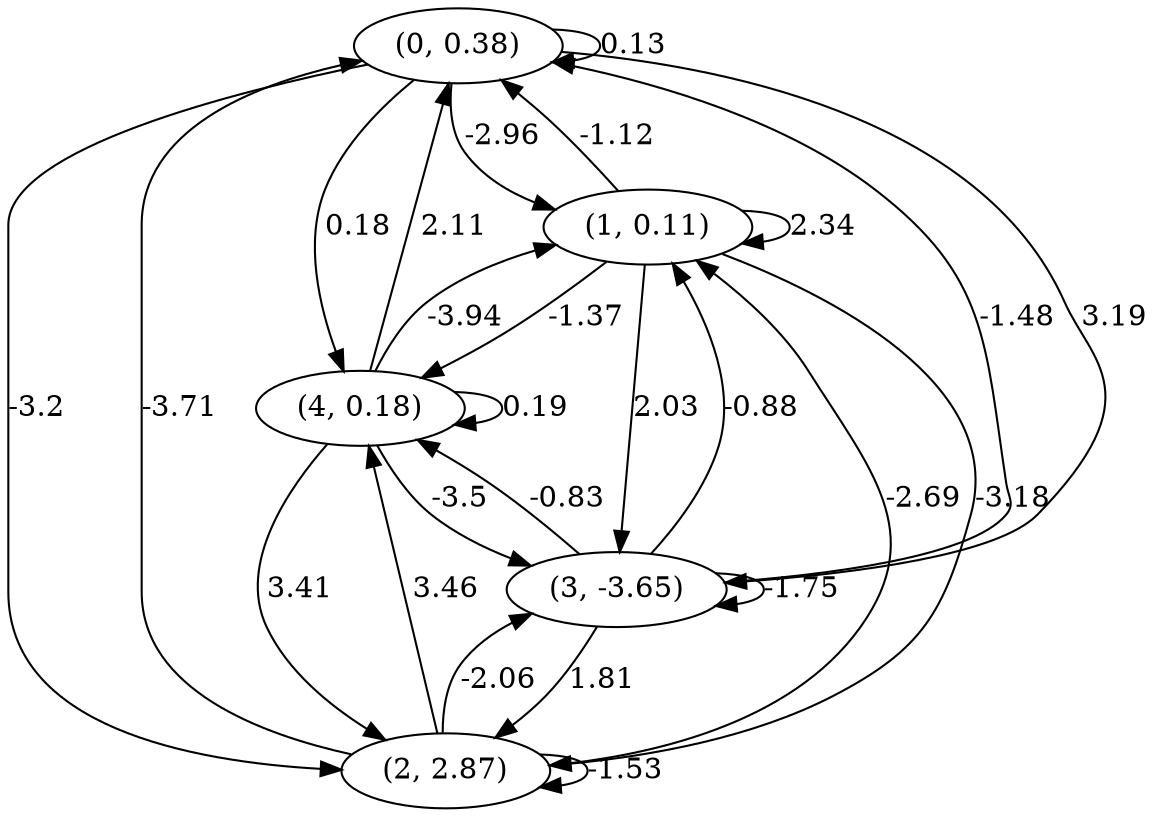 digraph {
    0 [ label = "(0, 0.38)" ]
    1 [ label = "(1, 0.11)" ]
    2 [ label = "(2, 2.87)" ]
    3 [ label = "(3, -3.65)" ]
    4 [ label = "(4, 0.18)" ]
    0 -> 0 [ label = "0.13" ]
    1 -> 1 [ label = "2.34" ]
    2 -> 2 [ label = "-1.53" ]
    3 -> 3 [ label = "-1.75" ]
    4 -> 4 [ label = "0.19" ]
    1 -> 0 [ label = "-1.12" ]
    2 -> 0 [ label = "-3.71" ]
    3 -> 0 [ label = "-1.48" ]
    4 -> 0 [ label = "2.11" ]
    0 -> 1 [ label = "-2.96" ]
    2 -> 1 [ label = "-2.69" ]
    3 -> 1 [ label = "-0.88" ]
    4 -> 1 [ label = "-3.94" ]
    0 -> 2 [ label = "-3.2" ]
    1 -> 2 [ label = "-3.18" ]
    3 -> 2 [ label = "1.81" ]
    4 -> 2 [ label = "3.41" ]
    0 -> 3 [ label = "3.19" ]
    1 -> 3 [ label = "2.03" ]
    2 -> 3 [ label = "-2.06" ]
    4 -> 3 [ label = "-3.5" ]
    0 -> 4 [ label = "0.18" ]
    1 -> 4 [ label = "-1.37" ]
    2 -> 4 [ label = "3.46" ]
    3 -> 4 [ label = "-0.83" ]
}

